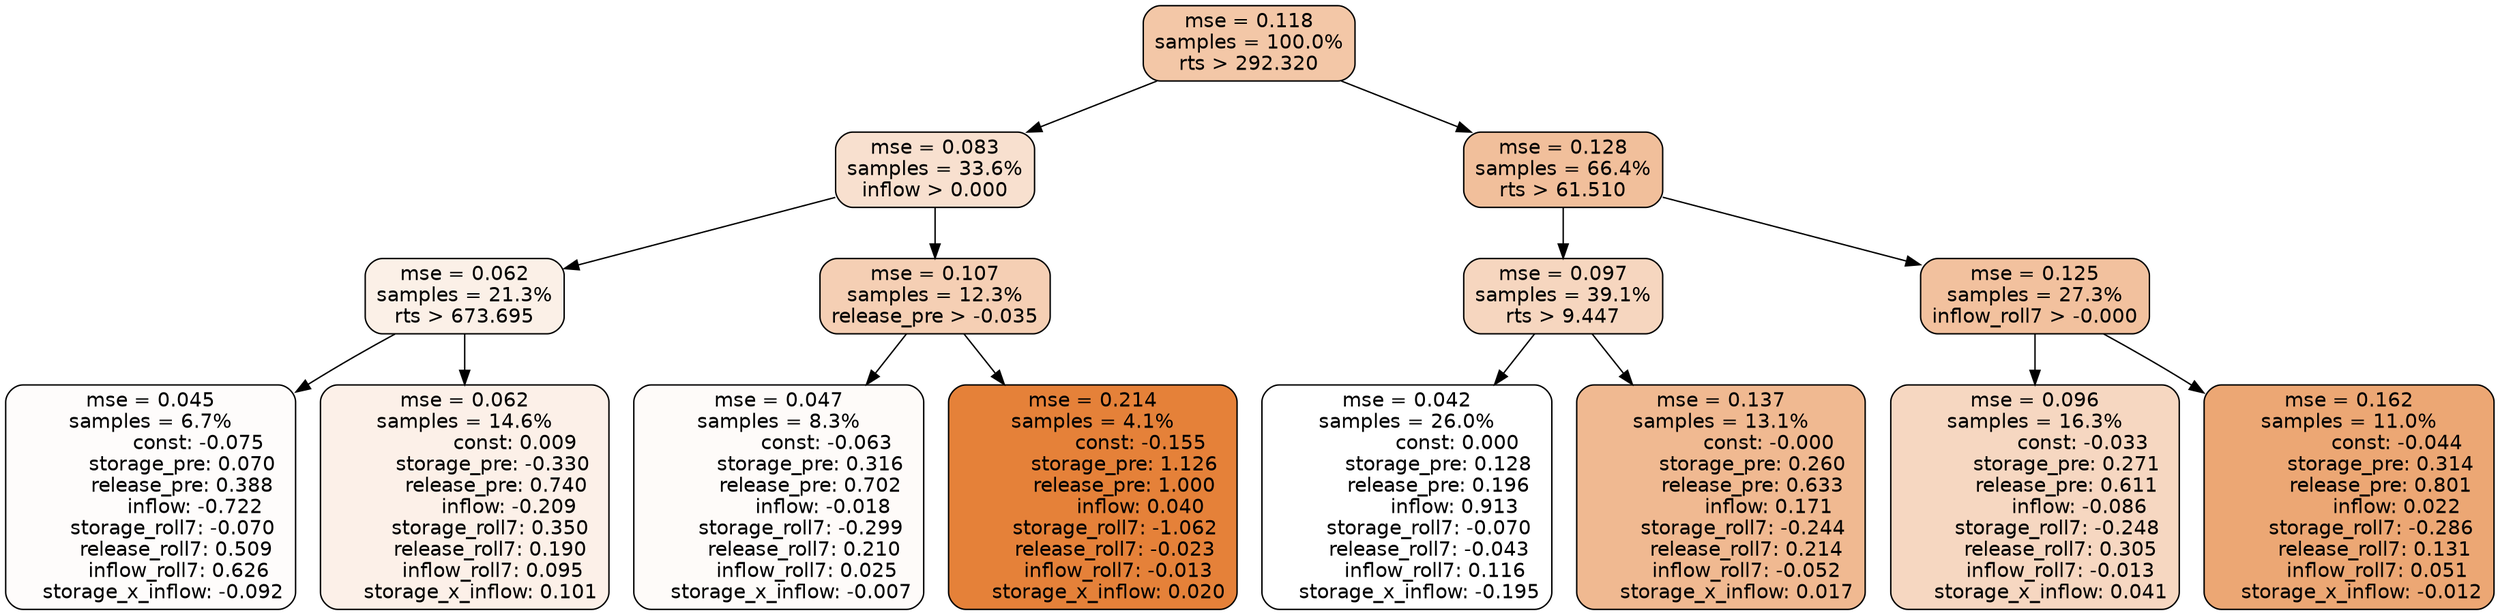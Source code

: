 digraph tree {
node [shape=rectangle, style="filled, rounded", color="black", fontname=helvetica] ;
edge [fontname=helvetica] ;
	"0" [label="mse = 0.118
samples = 100.0%
rts > 292.320", fillcolor="#f3c7a7"]
	"8" [label="mse = 0.083
samples = 33.6%
inflow > 0.000", fillcolor="#f8e0cf"]
	"1" [label="mse = 0.128
samples = 66.4%
rts > 61.510", fillcolor="#f1bf9b"]
	"9" [label="mse = 0.062
samples = 21.3%
rts > 673.695", fillcolor="#fbf0e7"]
	"12" [label="mse = 0.107
samples = 12.3%
release_pre > -0.035", fillcolor="#f5cfb4"]
	"2" [label="mse = 0.097
samples = 39.1%
rts > 9.447", fillcolor="#f6d6bf"]
	"5" [label="mse = 0.125
samples = 27.3%
inflow_roll7 > -0.000", fillcolor="#f2c19e"]
	"10" [label="mse = 0.045
samples = 6.7%
               const: -0.075
          storage_pre: 0.070
          release_pre: 0.388
              inflow: -0.722
       storage_roll7: -0.070
        release_roll7: 0.509
         inflow_roll7: 0.626
    storage_x_inflow: -0.092", fillcolor="#fefcfb"]
	"11" [label="mse = 0.062
samples = 14.6%
                const: 0.009
         storage_pre: -0.330
          release_pre: 0.740
              inflow: -0.209
        storage_roll7: 0.350
        release_roll7: 0.190
         inflow_roll7: 0.095
     storage_x_inflow: 0.101", fillcolor="#fcf0e8"]
	"13" [label="mse = 0.047
samples = 8.3%
               const: -0.063
          storage_pre: 0.316
          release_pre: 0.702
              inflow: -0.018
       storage_roll7: -0.299
        release_roll7: 0.210
         inflow_roll7: 0.025
    storage_x_inflow: -0.007", fillcolor="#fefbf9"]
	"14" [label="mse = 0.214
samples = 4.1%
               const: -0.155
          storage_pre: 1.126
          release_pre: 1.000
               inflow: 0.040
       storage_roll7: -1.062
       release_roll7: -0.023
        inflow_roll7: -0.013
     storage_x_inflow: 0.020", fillcolor="#e58139"]
	"3" [label="mse = 0.042
samples = 26.0%
                const: 0.000
          storage_pre: 0.128
          release_pre: 0.196
               inflow: 0.913
       storage_roll7: -0.070
       release_roll7: -0.043
         inflow_roll7: 0.116
    storage_x_inflow: -0.195", fillcolor="#ffffff"]
	"4" [label="mse = 0.137
samples = 13.1%
               const: -0.000
          storage_pre: 0.260
          release_pre: 0.633
               inflow: 0.171
       storage_roll7: -0.244
        release_roll7: 0.214
        inflow_roll7: -0.052
     storage_x_inflow: 0.017", fillcolor="#f0b991"]
	"6" [label="mse = 0.096
samples = 16.3%
               const: -0.033
          storage_pre: 0.271
          release_pre: 0.611
              inflow: -0.086
       storage_roll7: -0.248
        release_roll7: 0.305
        inflow_roll7: -0.013
     storage_x_inflow: 0.041", fillcolor="#f6d7c1"]
	"7" [label="mse = 0.162
samples = 11.0%
               const: -0.044
          storage_pre: 0.314
          release_pre: 0.801
               inflow: 0.022
       storage_roll7: -0.286
        release_roll7: 0.131
         inflow_roll7: 0.051
    storage_x_inflow: -0.012", fillcolor="#eca774"]

	"0" -> "1"
	"0" -> "8"
	"8" -> "9"
	"8" -> "12"
	"1" -> "2"
	"1" -> "5"
	"9" -> "10"
	"9" -> "11"
	"12" -> "13"
	"12" -> "14"
	"2" -> "3"
	"2" -> "4"
	"5" -> "6"
	"5" -> "7"
}